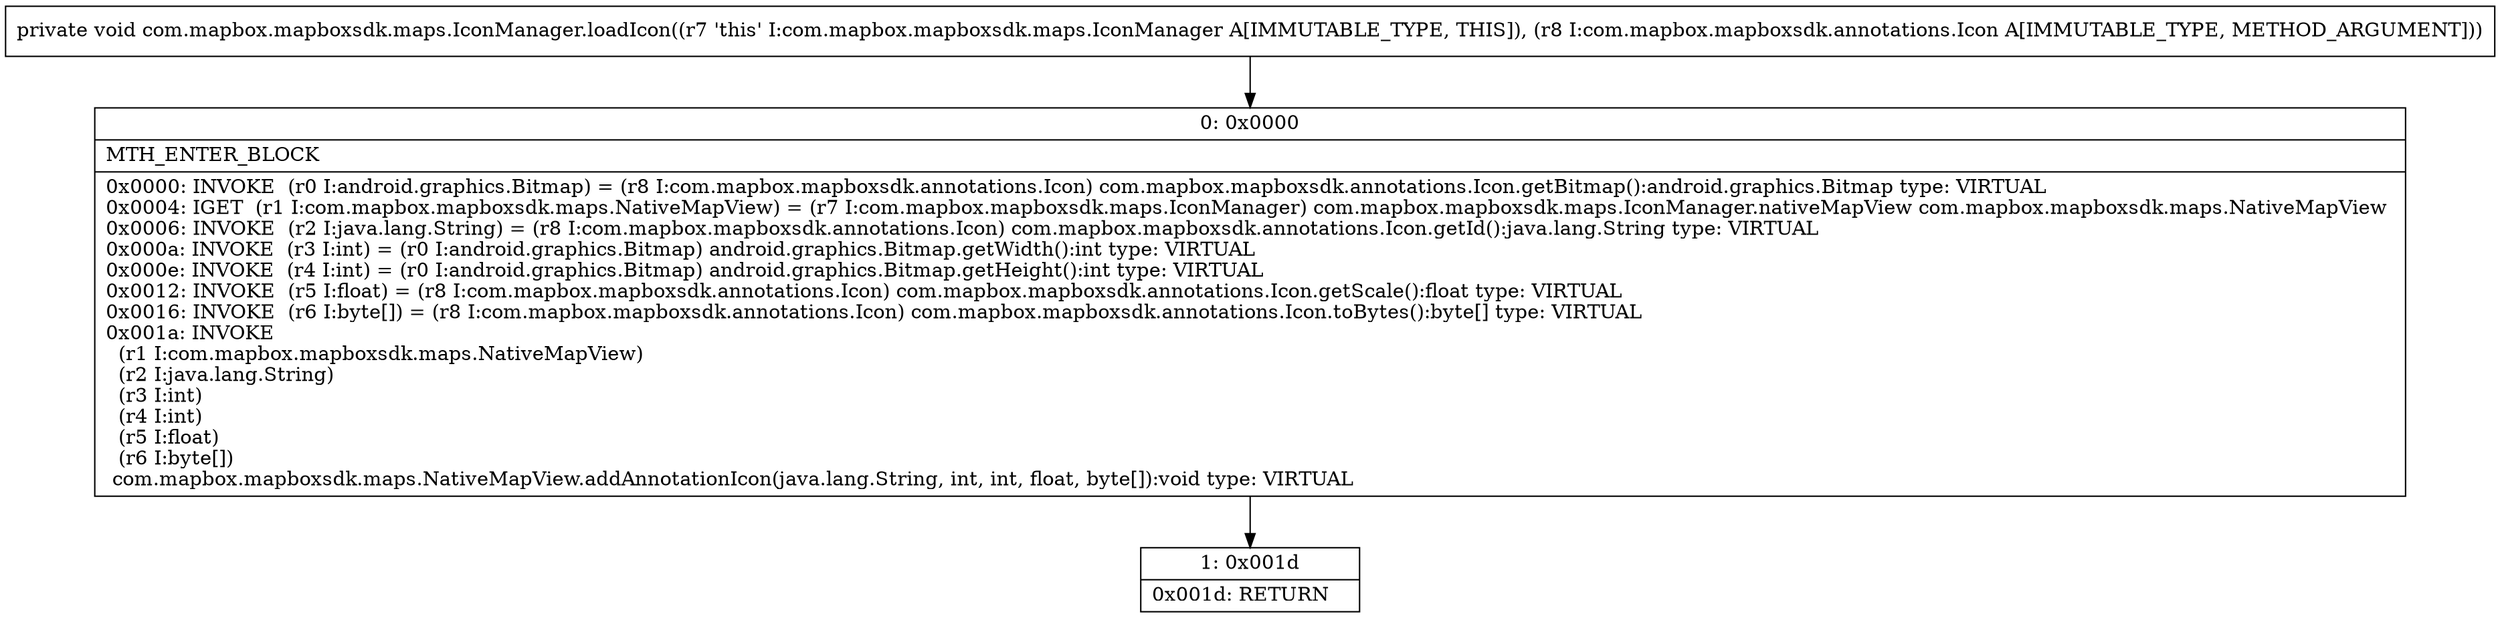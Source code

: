 digraph "CFG forcom.mapbox.mapboxsdk.maps.IconManager.loadIcon(Lcom\/mapbox\/mapboxsdk\/annotations\/Icon;)V" {
Node_0 [shape=record,label="{0\:\ 0x0000|MTH_ENTER_BLOCK\l|0x0000: INVOKE  (r0 I:android.graphics.Bitmap) = (r8 I:com.mapbox.mapboxsdk.annotations.Icon) com.mapbox.mapboxsdk.annotations.Icon.getBitmap():android.graphics.Bitmap type: VIRTUAL \l0x0004: IGET  (r1 I:com.mapbox.mapboxsdk.maps.NativeMapView) = (r7 I:com.mapbox.mapboxsdk.maps.IconManager) com.mapbox.mapboxsdk.maps.IconManager.nativeMapView com.mapbox.mapboxsdk.maps.NativeMapView \l0x0006: INVOKE  (r2 I:java.lang.String) = (r8 I:com.mapbox.mapboxsdk.annotations.Icon) com.mapbox.mapboxsdk.annotations.Icon.getId():java.lang.String type: VIRTUAL \l0x000a: INVOKE  (r3 I:int) = (r0 I:android.graphics.Bitmap) android.graphics.Bitmap.getWidth():int type: VIRTUAL \l0x000e: INVOKE  (r4 I:int) = (r0 I:android.graphics.Bitmap) android.graphics.Bitmap.getHeight():int type: VIRTUAL \l0x0012: INVOKE  (r5 I:float) = (r8 I:com.mapbox.mapboxsdk.annotations.Icon) com.mapbox.mapboxsdk.annotations.Icon.getScale():float type: VIRTUAL \l0x0016: INVOKE  (r6 I:byte[]) = (r8 I:com.mapbox.mapboxsdk.annotations.Icon) com.mapbox.mapboxsdk.annotations.Icon.toBytes():byte[] type: VIRTUAL \l0x001a: INVOKE  \l  (r1 I:com.mapbox.mapboxsdk.maps.NativeMapView)\l  (r2 I:java.lang.String)\l  (r3 I:int)\l  (r4 I:int)\l  (r5 I:float)\l  (r6 I:byte[])\l com.mapbox.mapboxsdk.maps.NativeMapView.addAnnotationIcon(java.lang.String, int, int, float, byte[]):void type: VIRTUAL \l}"];
Node_1 [shape=record,label="{1\:\ 0x001d|0x001d: RETURN   \l}"];
MethodNode[shape=record,label="{private void com.mapbox.mapboxsdk.maps.IconManager.loadIcon((r7 'this' I:com.mapbox.mapboxsdk.maps.IconManager A[IMMUTABLE_TYPE, THIS]), (r8 I:com.mapbox.mapboxsdk.annotations.Icon A[IMMUTABLE_TYPE, METHOD_ARGUMENT])) }"];
MethodNode -> Node_0;
Node_0 -> Node_1;
}

